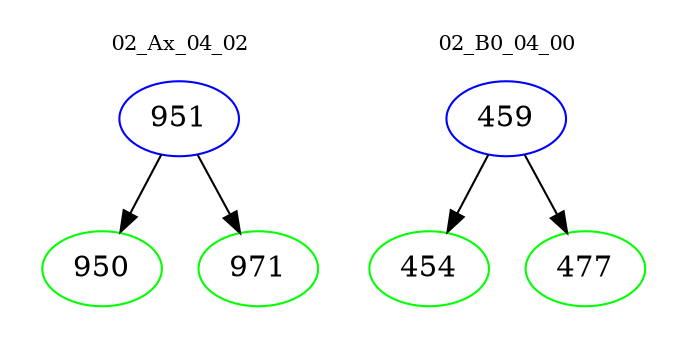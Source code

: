 digraph{
subgraph cluster_0 {
color = white
label = "02_Ax_04_02";
fontsize=10;
T0_951 [label="951", color="blue"]
T0_951 -> T0_950 [color="black"]
T0_950 [label="950", color="green"]
T0_951 -> T0_971 [color="black"]
T0_971 [label="971", color="green"]
}
subgraph cluster_1 {
color = white
label = "02_B0_04_00";
fontsize=10;
T1_459 [label="459", color="blue"]
T1_459 -> T1_454 [color="black"]
T1_454 [label="454", color="green"]
T1_459 -> T1_477 [color="black"]
T1_477 [label="477", color="green"]
}
}
